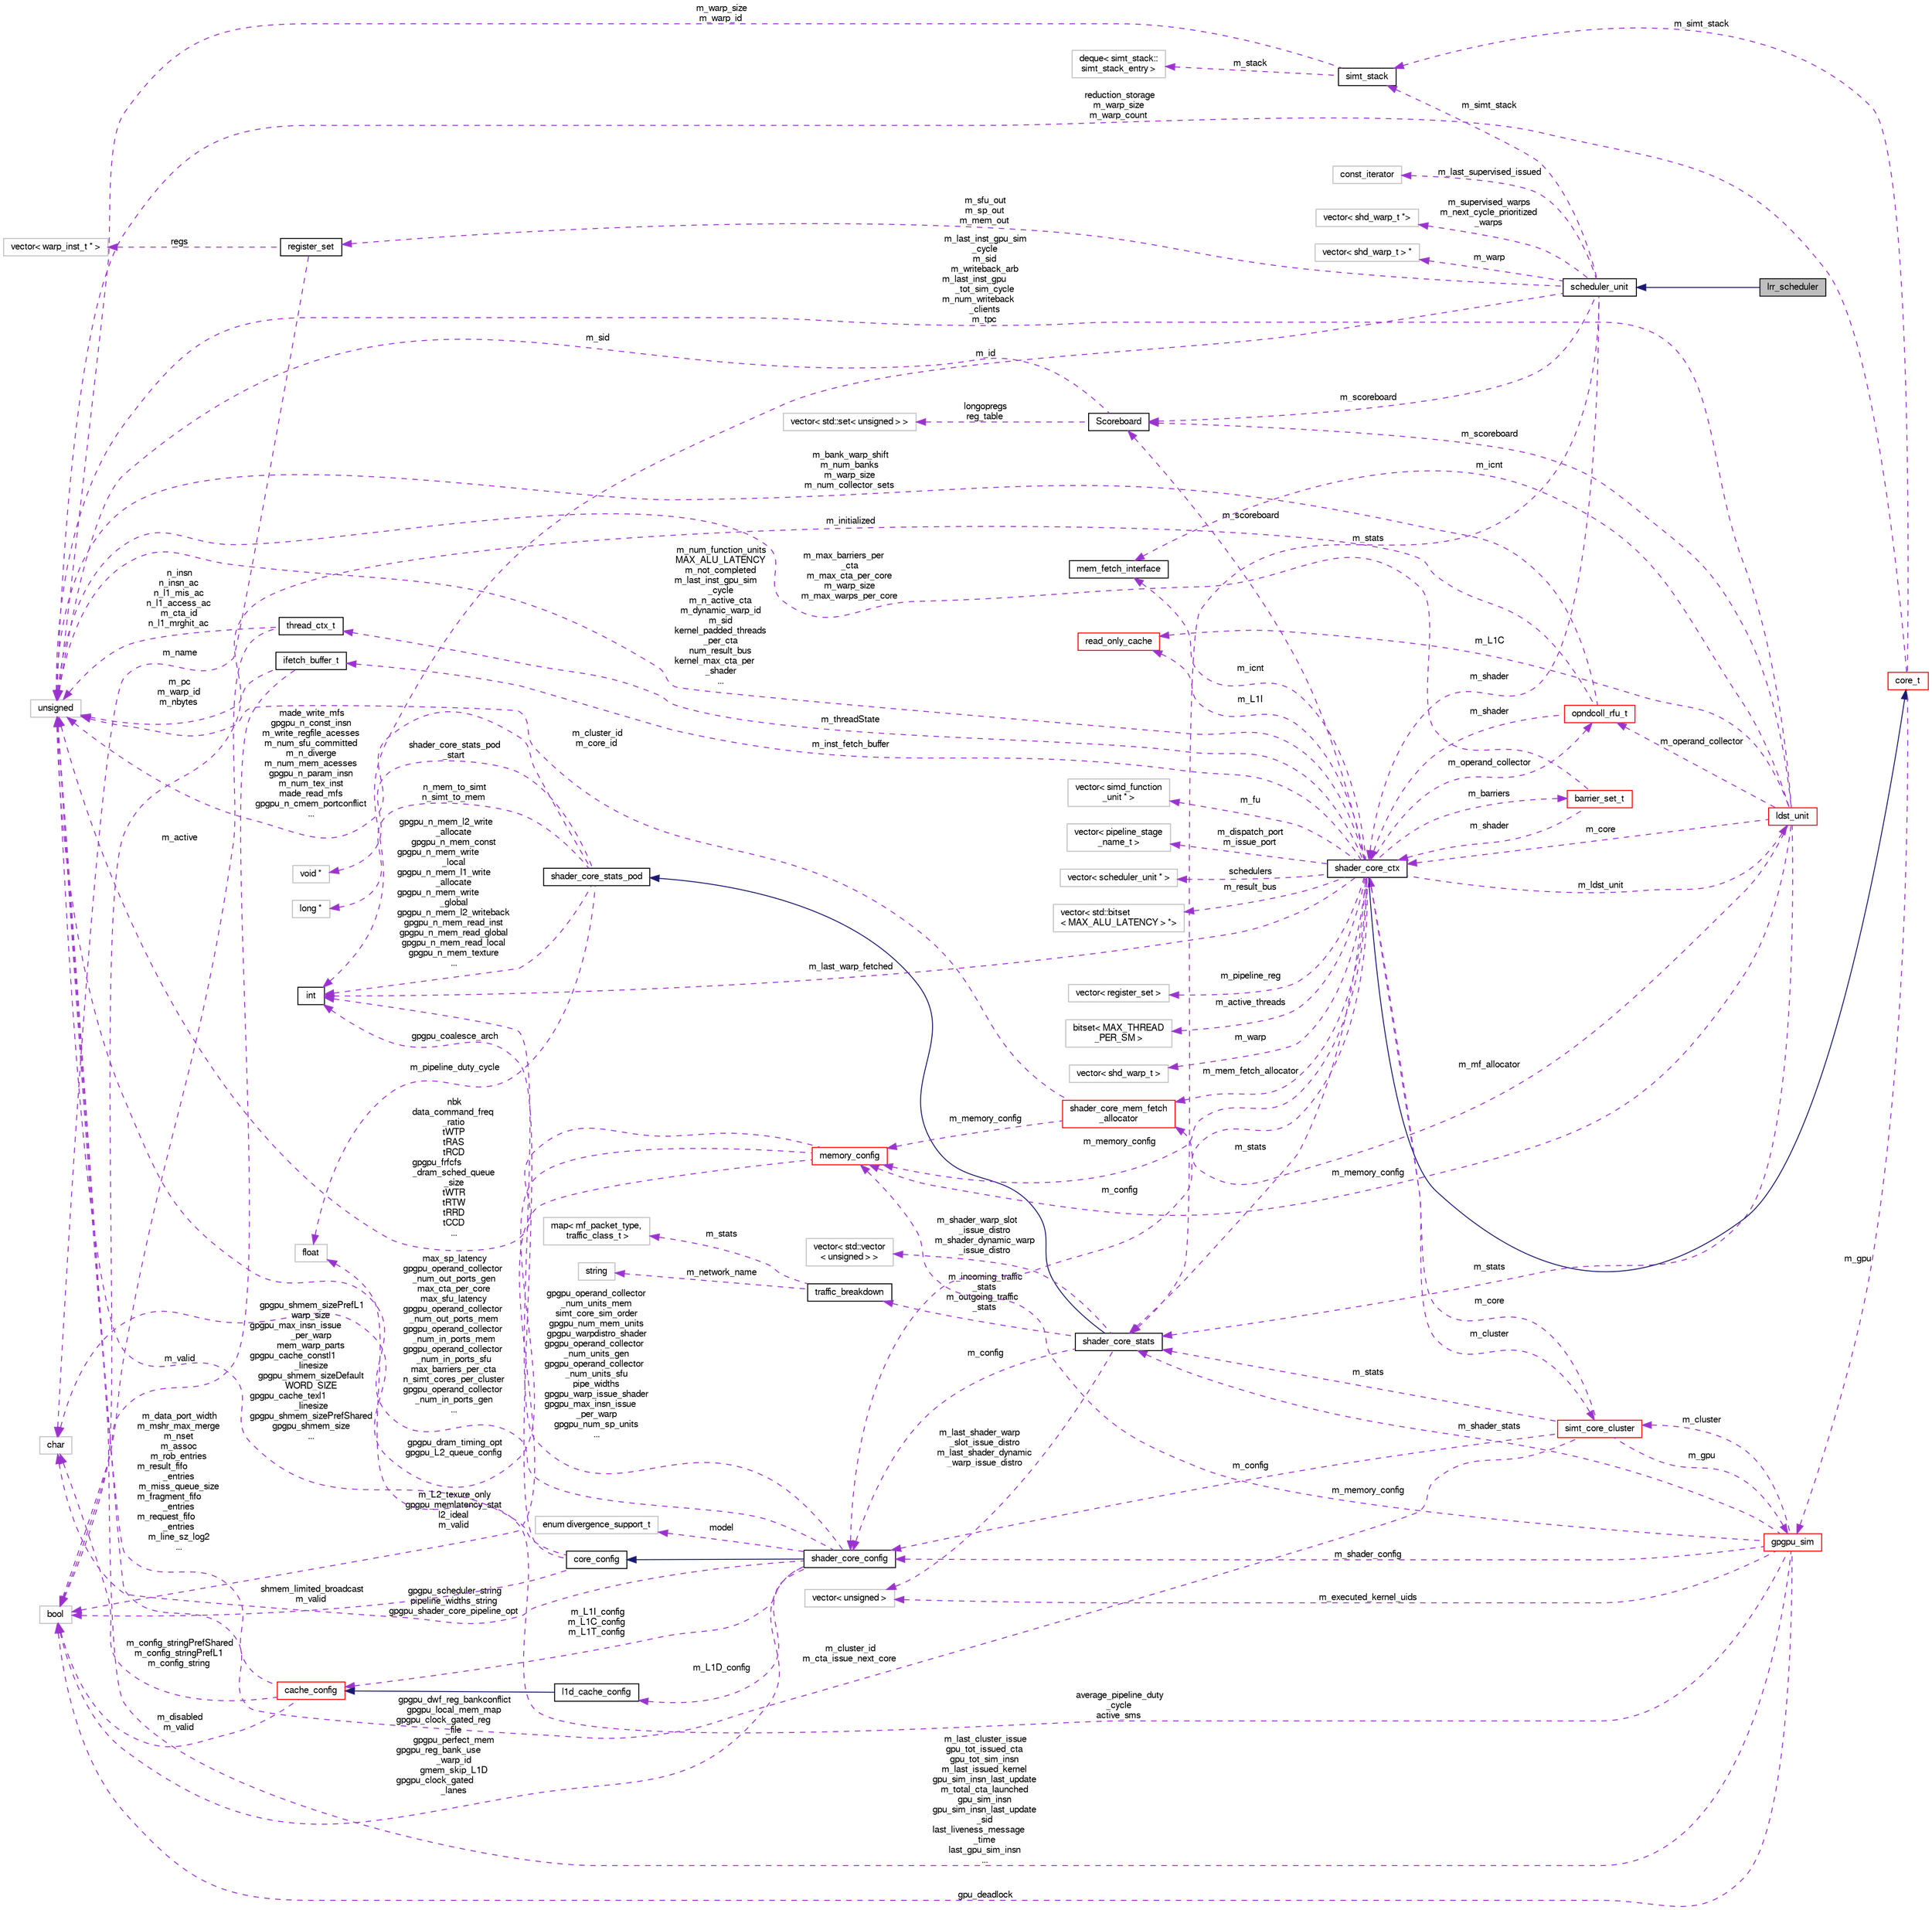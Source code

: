 digraph "lrr_scheduler"
{
  bgcolor="transparent";
  edge [fontname="FreeSans",fontsize="10",labelfontname="FreeSans",labelfontsize="10"];
  node [fontname="FreeSans",fontsize="10",shape=record];
  rankdir="LR";
  Node2 [label="lrr_scheduler",height=0.2,width=0.4,color="black", fillcolor="grey75", style="filled", fontcolor="black"];
  Node3 -> Node2 [dir="back",color="midnightblue",fontsize="10",style="solid",fontname="FreeSans"];
  Node3 [label="scheduler_unit",height=0.2,width=0.4,color="black",URL="$classscheduler__unit.html"];
  Node4 -> Node3 [dir="back",color="darkorchid3",fontsize="10",style="dashed",label=" m_sfu_out\nm_sp_out\nm_mem_out" ,fontname="FreeSans"];
  Node4 [label="register_set",height=0.2,width=0.4,color="black",URL="$classregister__set.html"];
  Node5 -> Node4 [dir="back",color="darkorchid3",fontsize="10",style="dashed",label=" m_name" ,fontname="FreeSans"];
  Node5 [label="char",height=0.2,width=0.4,color="grey75"];
  Node6 -> Node4 [dir="back",color="darkorchid3",fontsize="10",style="dashed",label=" regs" ,fontname="FreeSans"];
  Node6 [label="vector\< warp_inst_t * \>",height=0.2,width=0.4,color="grey75"];
  Node7 -> Node3 [dir="back",color="darkorchid3",fontsize="10",style="dashed",label=" m_simt_stack" ,fontname="FreeSans"];
  Node7 [label="simt_stack",height=0.2,width=0.4,color="black",URL="$classsimt__stack.html"];
  Node8 -> Node7 [dir="back",color="darkorchid3",fontsize="10",style="dashed",label=" m_stack" ,fontname="FreeSans"];
  Node8 [label="deque\< simt_stack::\lsimt_stack_entry \>",height=0.2,width=0.4,color="grey75"];
  Node9 -> Node7 [dir="back",color="darkorchid3",fontsize="10",style="dashed",label=" m_warp_size\nm_warp_id" ,fontname="FreeSans"];
  Node9 [label="unsigned",height=0.2,width=0.4,color="grey75"];
  Node10 -> Node3 [dir="back",color="darkorchid3",fontsize="10",style="dashed",label=" m_last_supervised_issued" ,fontname="FreeSans"];
  Node10 [label="const_iterator",height=0.2,width=0.4,color="grey75"];
  Node11 -> Node3 [dir="back",color="darkorchid3",fontsize="10",style="dashed",label=" m_stats" ,fontname="FreeSans"];
  Node11 [label="shader_core_stats",height=0.2,width=0.4,color="black",URL="$classshader__core__stats.html"];
  Node12 -> Node11 [dir="back",color="midnightblue",fontsize="10",style="solid",fontname="FreeSans"];
  Node12 [label="shader_core_stats_pod",height=0.2,width=0.4,color="black",URL="$structshader__core__stats__pod.html"];
  Node13 -> Node12 [dir="back",color="darkorchid3",fontsize="10",style="dashed",label=" m_pipeline_duty_cycle" ,fontname="FreeSans"];
  Node13 [label="float",height=0.2,width=0.4,color="grey75"];
  Node14 -> Node12 [dir="back",color="darkorchid3",fontsize="10",style="dashed",label=" n_mem_to_simt\nn_simt_to_mem" ,fontname="FreeSans"];
  Node14 [label="long *",height=0.2,width=0.4,color="grey75"];
  Node15 -> Node12 [dir="back",color="darkorchid3",fontsize="10",style="dashed",label=" gpgpu_n_mem_l2_write\l_allocate\ngpgpu_n_mem_const\ngpgpu_n_mem_write\l_local\ngpgpu_n_mem_l1_write\l_allocate\ngpgpu_n_mem_write\l_global\ngpgpu_n_mem_l2_writeback\ngpgpu_n_mem_read_inst\ngpgpu_n_mem_read_global\ngpgpu_n_mem_read_local\ngpgpu_n_mem_texture\n..." ,fontname="FreeSans"];
  Node15 [label="int",height=0.2,width=0.4,color="black",URL="$classint.html"];
  Node9 -> Node12 [dir="back",color="darkorchid3",fontsize="10",style="dashed",label=" made_write_mfs\ngpgpu_n_const_insn\nm_write_regfile_acesses\nm_num_sfu_committed\nm_n_diverge\nm_num_mem_acesses\ngpgpu_n_param_insn\nm_num_tex_inst\nmade_read_mfs\ngpgpu_n_cmem_portconflict\n..." ,fontname="FreeSans"];
  Node16 -> Node12 [dir="back",color="darkorchid3",fontsize="10",style="dashed",label=" shader_core_stats_pod\l_start" ,fontname="FreeSans"];
  Node16 [label="void *",height=0.2,width=0.4,color="grey75"];
  Node17 -> Node11 [dir="back",color="darkorchid3",fontsize="10",style="dashed",label=" m_incoming_traffic\l_stats\nm_outgoing_traffic\l_stats" ,fontname="FreeSans"];
  Node17 [label="traffic_breakdown",height=0.2,width=0.4,color="black",URL="$classtraffic__breakdown.html"];
  Node18 -> Node17 [dir="back",color="darkorchid3",fontsize="10",style="dashed",label=" m_stats" ,fontname="FreeSans"];
  Node18 [label="map\< mf_packet_type,\l traffic_class_t \>",height=0.2,width=0.4,color="grey75"];
  Node19 -> Node17 [dir="back",color="darkorchid3",fontsize="10",style="dashed",label=" m_network_name" ,fontname="FreeSans"];
  Node19 [label="string",height=0.2,width=0.4,color="grey75"];
  Node20 -> Node11 [dir="back",color="darkorchid3",fontsize="10",style="dashed",label=" m_config" ,fontname="FreeSans"];
  Node20 [label="shader_core_config",height=0.2,width=0.4,color="black",URL="$structshader__core__config.html"];
  Node21 -> Node20 [dir="back",color="midnightblue",fontsize="10",style="solid",fontname="FreeSans"];
  Node21 [label="core_config",height=0.2,width=0.4,color="black",URL="$structcore__config.html"];
  Node15 -> Node21 [dir="back",color="darkorchid3",fontsize="10",style="dashed",label=" gpgpu_coalesce_arch" ,fontname="FreeSans"];
  Node22 -> Node21 [dir="back",color="darkorchid3",fontsize="10",style="dashed",label=" shmem_limited_broadcast\nm_valid" ,fontname="FreeSans"];
  Node22 [label="bool",height=0.2,width=0.4,color="grey75"];
  Node9 -> Node21 [dir="back",color="darkorchid3",fontsize="10",style="dashed",label=" gpgpu_shmem_sizePrefL1\nwarp_size\ngpgpu_max_insn_issue\l_per_warp\nmem_warp_parts\ngpgpu_cache_constl1\l_linesize\ngpgpu_shmem_sizeDefault\nWORD_SIZE\ngpgpu_cache_texl1\l_linesize\ngpgpu_shmem_sizePrefShared\ngpgpu_shmem_size\n..." ,fontname="FreeSans"];
  Node23 -> Node20 [dir="back",color="darkorchid3",fontsize="10",style="dashed",label=" m_L1D_config" ,fontname="FreeSans"];
  Node23 [label="l1d_cache_config",height=0.2,width=0.4,color="black",URL="$classl1d__cache__config.html"];
  Node24 -> Node23 [dir="back",color="midnightblue",fontsize="10",style="solid",fontname="FreeSans"];
  Node24 [label="cache_config",height=0.2,width=0.4,color="red",URL="$classcache__config.html"];
  Node5 -> Node24 [dir="back",color="darkorchid3",fontsize="10",style="dashed",label=" m_config_stringPrefShared\nm_config_stringPrefL1\nm_config_string" ,fontname="FreeSans"];
  Node22 -> Node24 [dir="back",color="darkorchid3",fontsize="10",style="dashed",label=" m_disabled\nm_valid" ,fontname="FreeSans"];
  Node9 -> Node24 [dir="back",color="darkorchid3",fontsize="10",style="dashed",label=" m_data_port_width\nm_mshr_max_merge\nm_nset\nm_assoc\nm_rob_entries\nm_result_fifo\l_entries\nm_miss_queue_size\nm_fragment_fifo\l_entries\nm_request_fifo\l_entries\nm_line_sz_log2\n..." ,fontname="FreeSans"];
  Node5 -> Node20 [dir="back",color="darkorchid3",fontsize="10",style="dashed",label=" gpgpu_scheduler_string\npipeline_widths_string\ngpgpu_shader_core_pipeline_opt" ,fontname="FreeSans"];
  Node35 -> Node20 [dir="back",color="darkorchid3",fontsize="10",style="dashed",label=" model" ,fontname="FreeSans"];
  Node35 [label="enum divergence_support_t",height=0.2,width=0.4,color="grey75"];
  Node15 -> Node20 [dir="back",color="darkorchid3",fontsize="10",style="dashed",label=" gpgpu_operand_collector\l_num_units_mem\nsimt_core_sim_order\ngpgpu_num_mem_units\ngpgpu_warpdistro_shader\ngpgpu_operand_collector\l_num_units_gen\ngpgpu_operand_collector\l_num_units_sfu\npipe_widths\ngpgpu_warp_issue_shader\ngpgpu_max_insn_issue\l_per_warp\ngpgpu_num_sp_units\n..." ,fontname="FreeSans"];
  Node22 -> Node20 [dir="back",color="darkorchid3",fontsize="10",style="dashed",label=" gpgpu_dwf_reg_bankconflict\ngpgpu_local_mem_map\ngpgpu_clock_gated_reg\l_file\ngpgpu_perfect_mem\ngpgpu_reg_bank_use\l_warp_id\ngmem_skip_L1D\ngpgpu_clock_gated\l_lanes" ,fontname="FreeSans"];
  Node24 -> Node20 [dir="back",color="darkorchid3",fontsize="10",style="dashed",label=" m_L1I_config\nm_L1C_config\nm_L1T_config" ,fontname="FreeSans"];
  Node9 -> Node20 [dir="back",color="darkorchid3",fontsize="10",style="dashed",label=" max_sp_latency\ngpgpu_operand_collector\l_num_out_ports_gen\nmax_cta_per_core\nmax_sfu_latency\ngpgpu_operand_collector\l_num_out_ports_mem\ngpgpu_operand_collector\l_num_in_ports_mem\ngpgpu_operand_collector\l_num_in_ports_sfu\nmax_barriers_per_cta\nn_simt_cores_per_cluster\ngpgpu_operand_collector\l_num_in_ports_gen\n..." ,fontname="FreeSans"];
  Node36 -> Node11 [dir="back",color="darkorchid3",fontsize="10",style="dashed",label=" m_last_shader_warp\l_slot_issue_distro\nm_last_shader_dynamic\l_warp_issue_distro" ,fontname="FreeSans"];
  Node36 [label="vector\< unsigned \>",height=0.2,width=0.4,color="grey75"];
  Node37 -> Node11 [dir="back",color="darkorchid3",fontsize="10",style="dashed",label=" m_shader_warp_slot\l_issue_distro\nm_shader_dynamic_warp\l_issue_distro" ,fontname="FreeSans"];
  Node37 [label="vector\< std::vector\l\< unsigned \> \>",height=0.2,width=0.4,color="grey75"];
  Node38 -> Node3 [dir="back",color="darkorchid3",fontsize="10",style="dashed",label=" m_scoreboard" ,fontname="FreeSans"];
  Node38 [label="Scoreboard",height=0.2,width=0.4,color="black",URL="$classScoreboard.html"];
  Node39 -> Node38 [dir="back",color="darkorchid3",fontsize="10",style="dashed",label=" longopregs\nreg_table" ,fontname="FreeSans"];
  Node39 [label="vector\< std::set\< unsigned \> \>",height=0.2,width=0.4,color="grey75"];
  Node9 -> Node38 [dir="back",color="darkorchid3",fontsize="10",style="dashed",label=" m_sid" ,fontname="FreeSans"];
  Node15 -> Node3 [dir="back",color="darkorchid3",fontsize="10",style="dashed",label=" m_id" ,fontname="FreeSans"];
  Node40 -> Node3 [dir="back",color="darkorchid3",fontsize="10",style="dashed",label=" m_shader" ,fontname="FreeSans"];
  Node40 [label="shader_core_ctx",height=0.2,width=0.4,color="black",URL="$classshader__core__ctx.html"];
  Node41 -> Node40 [dir="back",color="midnightblue",fontsize="10",style="solid",fontname="FreeSans"];
  Node41 [label="core_t",height=0.2,width=0.4,color="red",URL="$classcore__t.html"];
  Node7 -> Node41 [dir="back",color="darkorchid3",fontsize="10",style="dashed",label=" m_simt_stack" ,fontname="FreeSans"];
  Node42 -> Node41 [dir="back",color="darkorchid3",fontsize="10",style="dashed",label=" m_gpu" ,fontname="FreeSans"];
  Node42 [label="gpgpu_sim",height=0.2,width=0.4,color="red",URL="$classgpgpu__sim.html"];
  Node20 -> Node42 [dir="back",color="darkorchid3",fontsize="10",style="dashed",label=" m_shader_config" ,fontname="FreeSans"];
  Node53 -> Node42 [dir="back",color="darkorchid3",fontsize="10",style="dashed",label=" m_cluster" ,fontname="FreeSans"];
  Node53 [label="simt_core_cluster",height=0.2,width=0.4,color="red",URL="$classsimt__core__cluster.html"];
  Node20 -> Node53 [dir="back",color="darkorchid3",fontsize="10",style="dashed",label=" m_config" ,fontname="FreeSans"];
  Node11 -> Node53 [dir="back",color="darkorchid3",fontsize="10",style="dashed",label=" m_stats" ,fontname="FreeSans"];
  Node42 -> Node53 [dir="back",color="darkorchid3",fontsize="10",style="dashed",label=" m_gpu" ,fontname="FreeSans"];
  Node40 -> Node53 [dir="back",color="darkorchid3",fontsize="10",style="dashed",label=" m_core" ,fontname="FreeSans"];
  Node9 -> Node53 [dir="back",color="darkorchid3",fontsize="10",style="dashed",label=" m_cluster_id\nm_cta_issue_next_core" ,fontname="FreeSans"];
  Node36 -> Node42 [dir="back",color="darkorchid3",fontsize="10",style="dashed",label=" m_executed_kernel_uids" ,fontname="FreeSans"];
  Node13 -> Node42 [dir="back",color="darkorchid3",fontsize="10",style="dashed",label=" average_pipeline_duty\l_cycle\nactive_sms" ,fontname="FreeSans"];
  Node11 -> Node42 [dir="back",color="darkorchid3",fontsize="10",style="dashed",label=" m_shader_stats" ,fontname="FreeSans"];
  Node55 -> Node42 [dir="back",color="darkorchid3",fontsize="10",style="dashed",label=" m_memory_config" ,fontname="FreeSans"];
  Node55 [label="memory_config",height=0.2,width=0.4,color="red",URL="$structmemory__config.html"];
  Node5 -> Node55 [dir="back",color="darkorchid3",fontsize="10",style="dashed",label=" gpgpu_dram_timing_opt\ngpgpu_L2_queue_config" ,fontname="FreeSans"];
  Node22 -> Node55 [dir="back",color="darkorchid3",fontsize="10",style="dashed",label=" m_L2_texure_only\ngpgpu_memlatency_stat\nl2_ideal\nm_valid" ,fontname="FreeSans"];
  Node9 -> Node55 [dir="back",color="darkorchid3",fontsize="10",style="dashed",label=" nbk\ndata_command_freq\l_ratio\ntWTP\ntRAS\ntRCD\ngpgpu_frfcfs\l_dram_sched_queue\l_size\ntWTR\ntRTW\ntRRD\ntCCD\n..." ,fontname="FreeSans"];
  Node22 -> Node42 [dir="back",color="darkorchid3",fontsize="10",style="dashed",label=" gpu_deadlock" ,fontname="FreeSans"];
  Node9 -> Node42 [dir="back",color="darkorchid3",fontsize="10",style="dashed",label=" m_last_cluster_issue\ngpu_tot_issued_cta\ngpu_tot_sim_insn\nm_last_issued_kernel\ngpu_sim_insn_last_update\nm_total_cta_launched\ngpu_sim_insn\ngpu_sim_insn_last_update\l_sid\nlast_liveness_message\l_time\nlast_gpu_sim_insn\n..." ,fontname="FreeSans"];
  Node9 -> Node41 [dir="back",color="darkorchid3",fontsize="10",style="dashed",label=" reduction_storage\nm_warp_size\nm_warp_count" ,fontname="FreeSans"];
  Node53 -> Node40 [dir="back",color="darkorchid3",fontsize="10",style="dashed",label=" m_cluster" ,fontname="FreeSans"];
  Node20 -> Node40 [dir="back",color="darkorchid3",fontsize="10",style="dashed",label=" m_config" ,fontname="FreeSans"];
  Node248 -> Node40 [dir="back",color="darkorchid3",fontsize="10",style="dashed",label=" m_inst_fetch_buffer" ,fontname="FreeSans"];
  Node248 [label="ifetch_buffer_t",height=0.2,width=0.4,color="black",URL="$structifetch__buffer__t.html"];
  Node22 -> Node248 [dir="back",color="darkorchid3",fontsize="10",style="dashed",label=" m_valid" ,fontname="FreeSans"];
  Node9 -> Node248 [dir="back",color="darkorchid3",fontsize="10",style="dashed",label=" m_pc\nm_warp_id\nm_nbytes" ,fontname="FreeSans"];
  Node249 -> Node40 [dir="back",color="darkorchid3",fontsize="10",style="dashed",label=" m_warp" ,fontname="FreeSans"];
  Node249 [label="vector\< shd_warp_t \>",height=0.2,width=0.4,color="grey75"];
  Node110 -> Node40 [dir="back",color="darkorchid3",fontsize="10",style="dashed",label=" m_icnt" ,fontname="FreeSans"];
  Node110 [label="mem_fetch_interface",height=0.2,width=0.4,color="black",URL="$classmem__fetch__interface.html"];
  Node11 -> Node40 [dir="back",color="darkorchid3",fontsize="10",style="dashed",label=" m_stats" ,fontname="FreeSans"];
  Node55 -> Node40 [dir="back",color="darkorchid3",fontsize="10",style="dashed",label=" m_memory_config" ,fontname="FreeSans"];
  Node38 -> Node40 [dir="back",color="darkorchid3",fontsize="10",style="dashed",label=" m_scoreboard" ,fontname="FreeSans"];
  Node250 -> Node40 [dir="back",color="darkorchid3",fontsize="10",style="dashed",label=" m_fu" ,fontname="FreeSans"];
  Node250 [label="vector\< simd_function\l_unit * \>",height=0.2,width=0.4,color="grey75"];
  Node251 -> Node40 [dir="back",color="darkorchid3",fontsize="10",style="dashed",label=" m_dispatch_port\nm_issue_port" ,fontname="FreeSans"];
  Node251 [label="vector\< pipeline_stage\l_name_t \>",height=0.2,width=0.4,color="grey75"];
  Node15 -> Node40 [dir="back",color="darkorchid3",fontsize="10",style="dashed",label=" m_last_warp_fetched" ,fontname="FreeSans"];
  Node252 -> Node40 [dir="back",color="darkorchid3",fontsize="10",style="dashed",label=" m_L1I" ,fontname="FreeSans"];
  Node252 [label="read_only_cache",height=0.2,width=0.4,color="red",URL="$classread__only__cache.html",tooltip="Read only cache. "];
  Node253 -> Node40 [dir="back",color="darkorchid3",fontsize="10",style="dashed",label=" m_ldst_unit" ,fontname="FreeSans"];
  Node253 [label="ldst_unit",height=0.2,width=0.4,color="red",URL="$classldst__unit.html"];
  Node11 -> Node253 [dir="back",color="darkorchid3",fontsize="10",style="dashed",label=" m_stats" ,fontname="FreeSans"];
  Node110 -> Node253 [dir="back",color="darkorchid3",fontsize="10",style="dashed",label=" m_icnt" ,fontname="FreeSans"];
  Node55 -> Node253 [dir="back",color="darkorchid3",fontsize="10",style="dashed",label=" m_memory_config" ,fontname="FreeSans"];
  Node38 -> Node253 [dir="back",color="darkorchid3",fontsize="10",style="dashed",label=" m_scoreboard" ,fontname="FreeSans"];
  Node252 -> Node253 [dir="back",color="darkorchid3",fontsize="10",style="dashed",label=" m_L1C" ,fontname="FreeSans"];
  Node266 -> Node253 [dir="back",color="darkorchid3",fontsize="10",style="dashed",label=" m_mf_allocator" ,fontname="FreeSans"];
  Node266 [label="shader_core_mem_fetch\l_allocator",height=0.2,width=0.4,color="red",URL="$classshader__core__mem__fetch__allocator.html"];
  Node55 -> Node266 [dir="back",color="darkorchid3",fontsize="10",style="dashed",label=" m_memory_config" ,fontname="FreeSans"];
  Node9 -> Node266 [dir="back",color="darkorchid3",fontsize="10",style="dashed",label=" m_cluster_id\nm_core_id" ,fontname="FreeSans"];
  Node267 -> Node253 [dir="back",color="darkorchid3",fontsize="10",style="dashed",label=" m_operand_collector" ,fontname="FreeSans"];
  Node267 [label="opndcoll_rfu_t",height=0.2,width=0.4,color="red",URL="$classopndcoll__rfu__t.html"];
  Node22 -> Node267 [dir="back",color="darkorchid3",fontsize="10",style="dashed",label=" m_initialized" ,fontname="FreeSans"];
  Node40 -> Node267 [dir="back",color="darkorchid3",fontsize="10",style="dashed",label=" m_shader" ,fontname="FreeSans"];
  Node9 -> Node267 [dir="back",color="darkorchid3",fontsize="10",style="dashed",label=" m_bank_warp_shift\nm_num_banks\nm_warp_size\nm_num_collector_sets" ,fontname="FreeSans"];
  Node40 -> Node253 [dir="back",color="darkorchid3",fontsize="10",style="dashed",label=" m_core" ,fontname="FreeSans"];
  Node9 -> Node253 [dir="back",color="darkorchid3",fontsize="10",style="dashed",label=" m_last_inst_gpu_sim\l_cycle\nm_sid\nm_writeback_arb\nm_last_inst_gpu\l_tot_sim_cycle\nm_num_writeback\l_clients\nm_tpc" ,fontname="FreeSans"];
  Node280 -> Node40 [dir="back",color="darkorchid3",fontsize="10",style="dashed",label=" schedulers" ,fontname="FreeSans"];
  Node280 [label="vector\< scheduler_unit * \>",height=0.2,width=0.4,color="grey75"];
  Node266 -> Node40 [dir="back",color="darkorchid3",fontsize="10",style="dashed",label=" m_mem_fetch_allocator" ,fontname="FreeSans"];
  Node281 -> Node40 [dir="back",color="darkorchid3",fontsize="10",style="dashed",label=" m_result_bus" ,fontname="FreeSans"];
  Node281 [label="vector\< std::bitset\l\< MAX_ALU_LATENCY \> *\>",height=0.2,width=0.4,color="grey75"];
  Node267 -> Node40 [dir="back",color="darkorchid3",fontsize="10",style="dashed",label=" m_operand_collector" ,fontname="FreeSans"];
  Node282 -> Node40 [dir="back",color="darkorchid3",fontsize="10",style="dashed",label=" m_threadState" ,fontname="FreeSans"];
  Node282 [label="thread_ctx_t",height=0.2,width=0.4,color="black",URL="$classthread__ctx__t.html"];
  Node22 -> Node282 [dir="back",color="darkorchid3",fontsize="10",style="dashed",label=" m_active" ,fontname="FreeSans"];
  Node9 -> Node282 [dir="back",color="darkorchid3",fontsize="10",style="dashed",label=" n_insn\nn_insn_ac\nn_l1_mis_ac\nn_l1_access_ac\nm_cta_id\nn_l1_mrghit_ac" ,fontname="FreeSans"];
  Node283 -> Node40 [dir="back",color="darkorchid3",fontsize="10",style="dashed",label=" m_pipeline_reg" ,fontname="FreeSans"];
  Node283 [label="vector\< register_set \>",height=0.2,width=0.4,color="grey75"];
  Node284 -> Node40 [dir="back",color="darkorchid3",fontsize="10",style="dashed",label=" m_barriers" ,fontname="FreeSans"];
  Node284 [label="barrier_set_t",height=0.2,width=0.4,color="red",URL="$classbarrier__set__t.html"];
  Node40 -> Node284 [dir="back",color="darkorchid3",fontsize="10",style="dashed",label=" m_shader" ,fontname="FreeSans"];
  Node9 -> Node284 [dir="back",color="darkorchid3",fontsize="10",style="dashed",label=" m_max_barriers_per\l_cta\nm_max_cta_per_core\nm_warp_size\nm_max_warps_per_core" ,fontname="FreeSans"];
  Node9 -> Node40 [dir="back",color="darkorchid3",fontsize="10",style="dashed",label=" m_num_function_units\nMAX_ALU_LATENCY\nm_not_completed\nm_last_inst_gpu_sim\l_cycle\nm_n_active_cta\nm_dynamic_warp_id\nm_sid\nkernel_padded_threads\l_per_cta\nnum_result_bus\nkernel_max_cta_per\l_shader\n..." ,fontname="FreeSans"];
  Node287 -> Node40 [dir="back",color="darkorchid3",fontsize="10",style="dashed",label=" m_active_threads" ,fontname="FreeSans"];
  Node287 [label="bitset\< MAX_THREAD\l_PER_SM \>",height=0.2,width=0.4,color="grey75"];
  Node288 -> Node3 [dir="back",color="darkorchid3",fontsize="10",style="dashed",label=" m_supervised_warps\nm_next_cycle_prioritized\l_warps" ,fontname="FreeSans"];
  Node288 [label="vector\< shd_warp_t *\>",height=0.2,width=0.4,color="grey75"];
  Node289 -> Node3 [dir="back",color="darkorchid3",fontsize="10",style="dashed",label=" m_warp" ,fontname="FreeSans"];
  Node289 [label="vector\< shd_warp_t \> *",height=0.2,width=0.4,color="grey75"];
}

